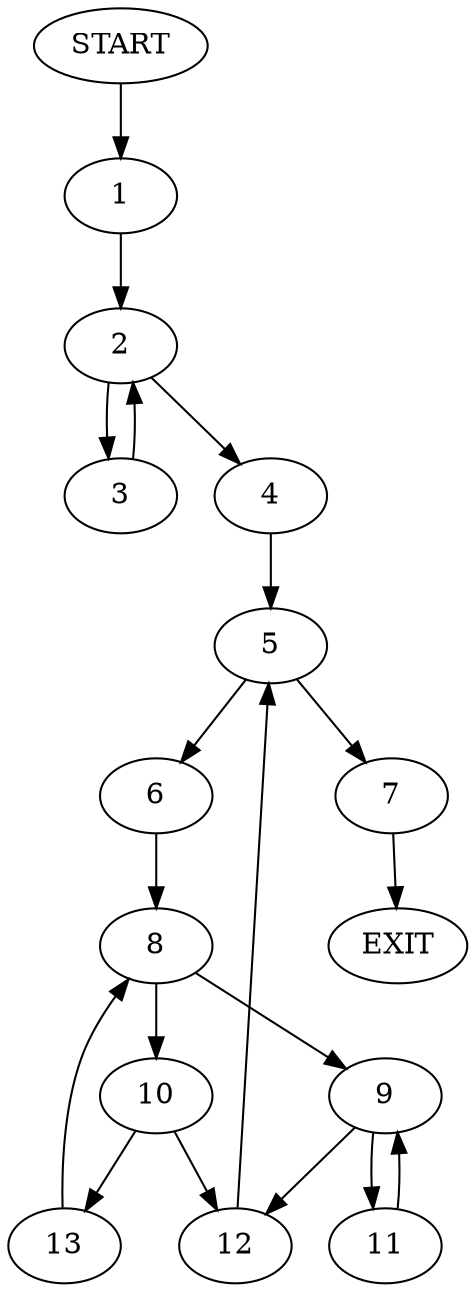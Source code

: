 digraph {
0 [label="START"]
14 [label="EXIT"]
0 -> 1
1 -> 2
2 -> 3
2 -> 4
4 -> 5
3 -> 2
5 -> 6
5 -> 7
7 -> 14
6 -> 8
8 -> 9
8 -> 10
9 -> 11
9 -> 12
10 -> 13
10 -> 12
12 -> 5
13 -> 8
11 -> 9
}
